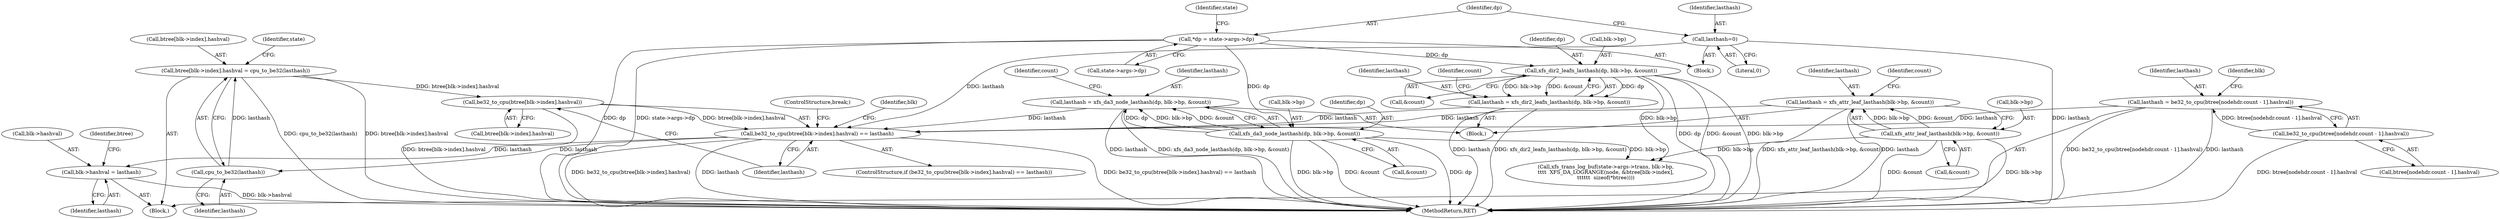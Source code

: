digraph "0_linux_c88547a8119e3b581318ab65e9b72f27f23e641d@array" {
"1000240" [label="(Call,btree[blk->index].hashval = cpu_to_be32(lasthash))"];
"1000248" [label="(Call,cpu_to_be32(lasthash))"];
"1000224" [label="(Call,be32_to_cpu(btree[blk->index].hashval) == lasthash)"];
"1000225" [label="(Call,be32_to_cpu(btree[blk->index].hashval))"];
"1000240" [label="(Call,btree[blk->index].hashval = cpu_to_be32(lasthash))"];
"1000177" [label="(Call,lasthash = xfs_da3_node_lasthash(dp, blk->bp, &count))"];
"1000179" [label="(Call,xfs_da3_node_lasthash(dp, blk->bp, &count))"];
"1000114" [label="(Call,*dp = state->args->dp)"];
"1000161" [label="(Call,lasthash = xfs_dir2_leafn_lasthash(dp, blk->bp, &count))"];
"1000163" [label="(Call,xfs_dir2_leafn_lasthash(dp, blk->bp, &count))"];
"1000108" [label="(Call,lasthash=0)"];
"1000146" [label="(Call,lasthash = xfs_attr_leaf_lasthash(blk->bp, &count))"];
"1000148" [label="(Call,xfs_attr_leaf_lasthash(blk->bp, &count))"];
"1000270" [label="(Call,lasthash = be32_to_cpu(btree[nodehdr.count - 1].hashval))"];
"1000272" [label="(Call,be32_to_cpu(btree[nodehdr.count - 1].hashval))"];
"1000235" [label="(Call,blk->hashval = lasthash)"];
"1000165" [label="(Call,blk->bp)"];
"1000271" [label="(Identifier,lasthash)"];
"1000177" [label="(Call,lasthash = xfs_da3_node_lasthash(dp, blk->bp, &count))"];
"1000241" [label="(Call,btree[blk->index].hashval)"];
"1000146" [label="(Call,lasthash = xfs_attr_leaf_lasthash(blk->bp, &count))"];
"1000273" [label="(Call,btree[nodehdr.count - 1].hashval)"];
"1000243" [label="(Identifier,btree)"];
"1000164" [label="(Identifier,dp)"];
"1000223" [label="(ControlStructure,if (be32_to_cpu(btree[blk->index].hashval) == lasthash))"];
"1000237" [label="(Identifier,blk)"];
"1000116" [label="(Call,state->args->dp)"];
"1000235" [label="(Call,blk->hashval = lasthash)"];
"1000179" [label="(Call,xfs_da3_node_lasthash(dp, blk->bp, &count))"];
"1000114" [label="(Call,*dp = state->args->dp)"];
"1000180" [label="(Identifier,dp)"];
"1000152" [label="(Call,&count)"];
"1000144" [label="(Block,)"];
"1000148" [label="(Call,xfs_attr_leaf_lasthash(blk->bp, &count))"];
"1000270" [label="(Call,lasthash = be32_to_cpu(btree[nodehdr.count - 1].hashval))"];
"1000233" [label="(Identifier,lasthash)"];
"1000206" [label="(Block,)"];
"1000248" [label="(Call,cpu_to_be32(lasthash))"];
"1000147" [label="(Identifier,lasthash)"];
"1000108" [label="(Call,lasthash=0)"];
"1000249" [label="(Identifier,lasthash)"];
"1000225" [label="(Call,be32_to_cpu(btree[blk->index].hashval))"];
"1000224" [label="(Call,be32_to_cpu(btree[blk->index].hashval) == lasthash)"];
"1000103" [label="(Block,)"];
"1000203" [label="(Identifier,blk)"];
"1000109" [label="(Identifier,lasthash)"];
"1000226" [label="(Call,btree[blk->index].hashval)"];
"1000181" [label="(Call,blk->bp)"];
"1000110" [label="(Literal,0)"];
"1000253" [label="(Identifier,state)"];
"1000178" [label="(Identifier,lasthash)"];
"1000236" [label="(Call,blk->hashval)"];
"1000115" [label="(Identifier,dp)"];
"1000240" [label="(Call,btree[blk->index].hashval = cpu_to_be32(lasthash))"];
"1000162" [label="(Identifier,lasthash)"];
"1000149" [label="(Call,blk->bp)"];
"1000188" [label="(Identifier,count)"];
"1000282" [label="(MethodReturn,RET)"];
"1000123" [label="(Identifier,state)"];
"1000161" [label="(Call,lasthash = xfs_dir2_leafn_lasthash(dp, blk->bp, &count))"];
"1000156" [label="(Identifier,count)"];
"1000239" [label="(Identifier,lasthash)"];
"1000184" [label="(Call,&count)"];
"1000234" [label="(ControlStructure,break;)"];
"1000168" [label="(Call,&count)"];
"1000250" [label="(Call,xfs_trans_log_buf(state->args->trans, blk->bp,\n\t\t\t\t  XFS_DA_LOGRANGE(node, &btree[blk->index],\n\t\t\t\t\t\t  sizeof(*btree))))"];
"1000272" [label="(Call,be32_to_cpu(btree[nodehdr.count - 1].hashval))"];
"1000172" [label="(Identifier,count)"];
"1000163" [label="(Call,xfs_dir2_leafn_lasthash(dp, blk->bp, &count))"];
"1000240" -> "1000206"  [label="AST: "];
"1000240" -> "1000248"  [label="CFG: "];
"1000241" -> "1000240"  [label="AST: "];
"1000248" -> "1000240"  [label="AST: "];
"1000253" -> "1000240"  [label="CFG: "];
"1000240" -> "1000282"  [label="DDG: cpu_to_be32(lasthash)"];
"1000240" -> "1000282"  [label="DDG: btree[blk->index].hashval"];
"1000240" -> "1000225"  [label="DDG: btree[blk->index].hashval"];
"1000248" -> "1000240"  [label="DDG: lasthash"];
"1000248" -> "1000249"  [label="CFG: "];
"1000249" -> "1000248"  [label="AST: "];
"1000224" -> "1000248"  [label="DDG: lasthash"];
"1000224" -> "1000223"  [label="AST: "];
"1000224" -> "1000233"  [label="CFG: "];
"1000225" -> "1000224"  [label="AST: "];
"1000233" -> "1000224"  [label="AST: "];
"1000234" -> "1000224"  [label="CFG: "];
"1000237" -> "1000224"  [label="CFG: "];
"1000224" -> "1000282"  [label="DDG: be32_to_cpu(btree[blk->index].hashval)"];
"1000224" -> "1000282"  [label="DDG: lasthash"];
"1000224" -> "1000282"  [label="DDG: be32_to_cpu(btree[blk->index].hashval) == lasthash"];
"1000225" -> "1000224"  [label="DDG: btree[blk->index].hashval"];
"1000177" -> "1000224"  [label="DDG: lasthash"];
"1000161" -> "1000224"  [label="DDG: lasthash"];
"1000108" -> "1000224"  [label="DDG: lasthash"];
"1000146" -> "1000224"  [label="DDG: lasthash"];
"1000270" -> "1000224"  [label="DDG: lasthash"];
"1000224" -> "1000235"  [label="DDG: lasthash"];
"1000225" -> "1000226"  [label="CFG: "];
"1000226" -> "1000225"  [label="AST: "];
"1000233" -> "1000225"  [label="CFG: "];
"1000225" -> "1000282"  [label="DDG: btree[blk->index].hashval"];
"1000177" -> "1000144"  [label="AST: "];
"1000177" -> "1000179"  [label="CFG: "];
"1000178" -> "1000177"  [label="AST: "];
"1000179" -> "1000177"  [label="AST: "];
"1000188" -> "1000177"  [label="CFG: "];
"1000177" -> "1000282"  [label="DDG: xfs_da3_node_lasthash(dp, blk->bp, &count)"];
"1000177" -> "1000282"  [label="DDG: lasthash"];
"1000179" -> "1000177"  [label="DDG: dp"];
"1000179" -> "1000177"  [label="DDG: blk->bp"];
"1000179" -> "1000177"  [label="DDG: &count"];
"1000179" -> "1000184"  [label="CFG: "];
"1000180" -> "1000179"  [label="AST: "];
"1000181" -> "1000179"  [label="AST: "];
"1000184" -> "1000179"  [label="AST: "];
"1000179" -> "1000282"  [label="DDG: blk->bp"];
"1000179" -> "1000282"  [label="DDG: &count"];
"1000179" -> "1000282"  [label="DDG: dp"];
"1000114" -> "1000179"  [label="DDG: dp"];
"1000179" -> "1000250"  [label="DDG: blk->bp"];
"1000114" -> "1000103"  [label="AST: "];
"1000114" -> "1000116"  [label="CFG: "];
"1000115" -> "1000114"  [label="AST: "];
"1000116" -> "1000114"  [label="AST: "];
"1000123" -> "1000114"  [label="CFG: "];
"1000114" -> "1000282"  [label="DDG: dp"];
"1000114" -> "1000282"  [label="DDG: state->args->dp"];
"1000114" -> "1000163"  [label="DDG: dp"];
"1000161" -> "1000144"  [label="AST: "];
"1000161" -> "1000163"  [label="CFG: "];
"1000162" -> "1000161"  [label="AST: "];
"1000163" -> "1000161"  [label="AST: "];
"1000172" -> "1000161"  [label="CFG: "];
"1000161" -> "1000282"  [label="DDG: xfs_dir2_leafn_lasthash(dp, blk->bp, &count)"];
"1000161" -> "1000282"  [label="DDG: lasthash"];
"1000163" -> "1000161"  [label="DDG: dp"];
"1000163" -> "1000161"  [label="DDG: blk->bp"];
"1000163" -> "1000161"  [label="DDG: &count"];
"1000163" -> "1000168"  [label="CFG: "];
"1000164" -> "1000163"  [label="AST: "];
"1000165" -> "1000163"  [label="AST: "];
"1000168" -> "1000163"  [label="AST: "];
"1000163" -> "1000282"  [label="DDG: &count"];
"1000163" -> "1000282"  [label="DDG: dp"];
"1000163" -> "1000282"  [label="DDG: blk->bp"];
"1000163" -> "1000250"  [label="DDG: blk->bp"];
"1000108" -> "1000103"  [label="AST: "];
"1000108" -> "1000110"  [label="CFG: "];
"1000109" -> "1000108"  [label="AST: "];
"1000110" -> "1000108"  [label="AST: "];
"1000115" -> "1000108"  [label="CFG: "];
"1000108" -> "1000282"  [label="DDG: lasthash"];
"1000146" -> "1000144"  [label="AST: "];
"1000146" -> "1000148"  [label="CFG: "];
"1000147" -> "1000146"  [label="AST: "];
"1000148" -> "1000146"  [label="AST: "];
"1000156" -> "1000146"  [label="CFG: "];
"1000146" -> "1000282"  [label="DDG: xfs_attr_leaf_lasthash(blk->bp, &count)"];
"1000146" -> "1000282"  [label="DDG: lasthash"];
"1000148" -> "1000146"  [label="DDG: blk->bp"];
"1000148" -> "1000146"  [label="DDG: &count"];
"1000148" -> "1000152"  [label="CFG: "];
"1000149" -> "1000148"  [label="AST: "];
"1000152" -> "1000148"  [label="AST: "];
"1000148" -> "1000282"  [label="DDG: &count"];
"1000148" -> "1000282"  [label="DDG: blk->bp"];
"1000148" -> "1000250"  [label="DDG: blk->bp"];
"1000270" -> "1000206"  [label="AST: "];
"1000270" -> "1000272"  [label="CFG: "];
"1000271" -> "1000270"  [label="AST: "];
"1000272" -> "1000270"  [label="AST: "];
"1000203" -> "1000270"  [label="CFG: "];
"1000270" -> "1000282"  [label="DDG: be32_to_cpu(btree[nodehdr.count - 1].hashval)"];
"1000270" -> "1000282"  [label="DDG: lasthash"];
"1000272" -> "1000270"  [label="DDG: btree[nodehdr.count - 1].hashval"];
"1000272" -> "1000273"  [label="CFG: "];
"1000273" -> "1000272"  [label="AST: "];
"1000272" -> "1000282"  [label="DDG: btree[nodehdr.count - 1].hashval"];
"1000235" -> "1000206"  [label="AST: "];
"1000235" -> "1000239"  [label="CFG: "];
"1000236" -> "1000235"  [label="AST: "];
"1000239" -> "1000235"  [label="AST: "];
"1000243" -> "1000235"  [label="CFG: "];
"1000235" -> "1000282"  [label="DDG: blk->hashval"];
}
